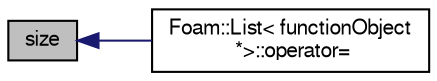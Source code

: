 digraph "size"
{
  bgcolor="transparent";
  edge [fontname="FreeSans",fontsize="10",labelfontname="FreeSans",labelfontsize="10"];
  node [fontname="FreeSans",fontsize="10",shape=record];
  rankdir="LR";
  Node5 [label="size",height=0.2,width=0.4,color="black", fillcolor="grey75", style="filled", fontcolor="black"];
  Node5 -> Node6 [dir="back",color="midnightblue",fontsize="10",style="solid",fontname="FreeSans"];
  Node6 [label="Foam::List\< functionObject\l *\>::operator=",height=0.2,width=0.4,color="black",URL="$a25694.html#a16c16ab454a2e9f35b91dcb87b7e516e",tooltip="Assignment from BiIndirectList operator. Takes linear time. "];
}
